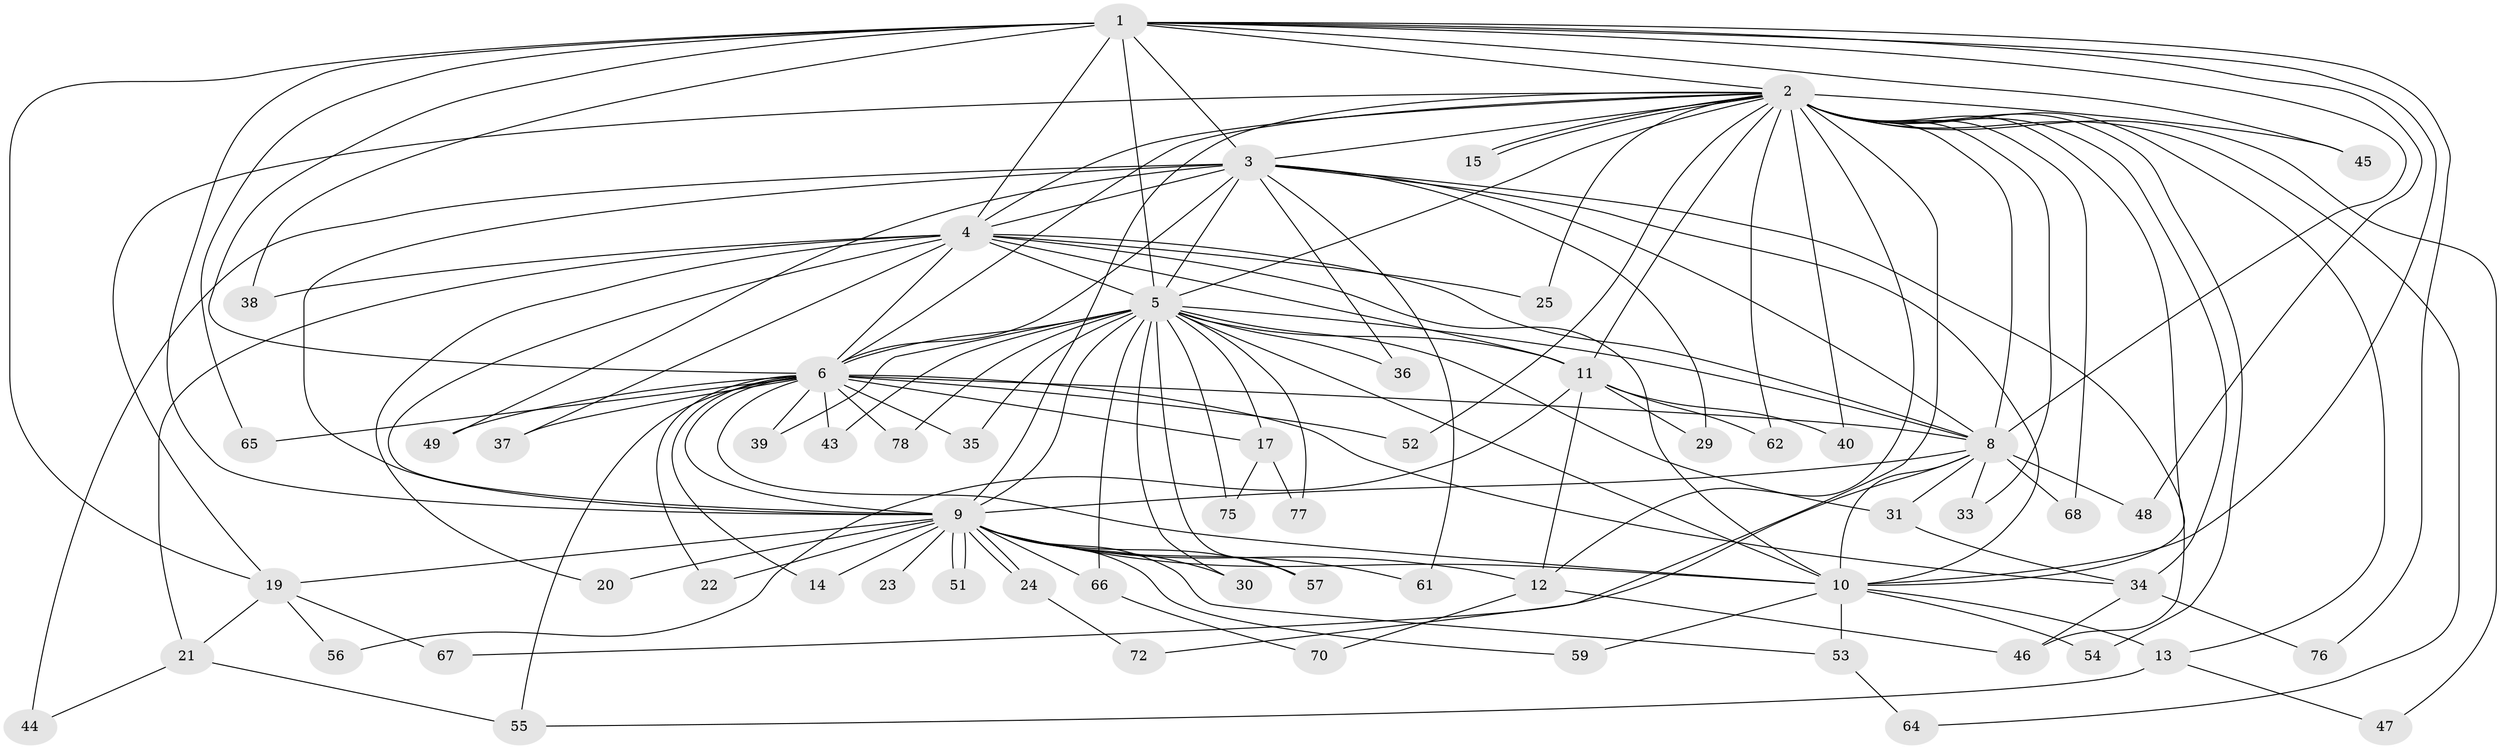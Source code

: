 // original degree distribution, {16: 0.05128205128205128, 28: 0.01282051282051282, 17: 0.01282051282051282, 19: 0.01282051282051282, 15: 0.02564102564102564, 25: 0.01282051282051282, 5: 0.05128205128205128, 2: 0.6410256410256411, 4: 0.038461538461538464, 7: 0.02564102564102564, 6: 0.02564102564102564, 3: 0.08974358974358974}
// Generated by graph-tools (version 1.1) at 2025/41/03/06/25 10:41:38]
// undirected, 61 vertices, 145 edges
graph export_dot {
graph [start="1"]
  node [color=gray90,style=filled];
  1 [super="+74"];
  2 [super="+50"];
  3 [super="+16"];
  4 [super="+32"];
  5 [super="+7"];
  6 [super="+26"];
  8 [super="+41"];
  9 [super="+18"];
  10 [super="+58"];
  11 [super="+27"];
  12 [super="+69"];
  13 [super="+28"];
  14;
  15;
  17;
  19 [super="+60"];
  20;
  21;
  22;
  23;
  24;
  25;
  29;
  30;
  31;
  33;
  34 [super="+42"];
  35;
  36;
  37;
  38;
  39;
  40;
  43 [super="+73"];
  44;
  45;
  46 [super="+71"];
  47;
  48;
  49;
  51;
  52;
  53;
  54;
  55 [super="+63"];
  56;
  57;
  59;
  61;
  62;
  64;
  65;
  66;
  67;
  68;
  70;
  72;
  75;
  76;
  77;
  78;
  1 -- 2;
  1 -- 3;
  1 -- 4 [weight=2];
  1 -- 5 [weight=2];
  1 -- 6;
  1 -- 8;
  1 -- 9;
  1 -- 10;
  1 -- 38;
  1 -- 45;
  1 -- 48;
  1 -- 65;
  1 -- 76;
  1 -- 19;
  2 -- 3;
  2 -- 4;
  2 -- 5 [weight=2];
  2 -- 6;
  2 -- 8;
  2 -- 9;
  2 -- 10;
  2 -- 11;
  2 -- 12;
  2 -- 13;
  2 -- 15;
  2 -- 15;
  2 -- 19;
  2 -- 25;
  2 -- 33;
  2 -- 40;
  2 -- 45;
  2 -- 47;
  2 -- 52;
  2 -- 54;
  2 -- 62;
  2 -- 64;
  2 -- 68;
  2 -- 72;
  2 -- 34 [weight=2];
  3 -- 4;
  3 -- 5 [weight=2];
  3 -- 6;
  3 -- 8;
  3 -- 9 [weight=2];
  3 -- 10;
  3 -- 29;
  3 -- 36;
  3 -- 44;
  3 -- 46;
  3 -- 49;
  3 -- 61;
  4 -- 5 [weight=2];
  4 -- 6;
  4 -- 8;
  4 -- 9 [weight=2];
  4 -- 10;
  4 -- 11;
  4 -- 20;
  4 -- 21;
  4 -- 25;
  4 -- 37;
  4 -- 38;
  5 -- 6 [weight=2];
  5 -- 8 [weight=2];
  5 -- 9 [weight=3];
  5 -- 10 [weight=2];
  5 -- 30;
  5 -- 31;
  5 -- 75;
  5 -- 77;
  5 -- 43;
  5 -- 66;
  5 -- 78;
  5 -- 17;
  5 -- 35;
  5 -- 36;
  5 -- 39;
  5 -- 57;
  5 -- 11;
  6 -- 8 [weight=2];
  6 -- 9;
  6 -- 10;
  6 -- 14;
  6 -- 17;
  6 -- 34;
  6 -- 35;
  6 -- 39;
  6 -- 43 [weight=2];
  6 -- 49;
  6 -- 55;
  6 -- 65;
  6 -- 52;
  6 -- 37;
  6 -- 22;
  6 -- 78;
  8 -- 9;
  8 -- 10;
  8 -- 31;
  8 -- 33;
  8 -- 48;
  8 -- 67;
  8 -- 68;
  9 -- 10;
  9 -- 14;
  9 -- 19;
  9 -- 20;
  9 -- 22 [weight=2];
  9 -- 23 [weight=2];
  9 -- 24;
  9 -- 24;
  9 -- 51;
  9 -- 51;
  9 -- 53;
  9 -- 57;
  9 -- 61;
  9 -- 66;
  9 -- 12;
  9 -- 59;
  9 -- 30;
  10 -- 13 [weight=2];
  10 -- 53 [weight=2];
  10 -- 54;
  10 -- 59;
  11 -- 12;
  11 -- 40;
  11 -- 56;
  11 -- 29;
  11 -- 62;
  12 -- 46;
  12 -- 70;
  13 -- 47;
  13 -- 55;
  17 -- 75;
  17 -- 77;
  19 -- 21;
  19 -- 56;
  19 -- 67;
  21 -- 44;
  21 -- 55;
  24 -- 72;
  31 -- 34;
  34 -- 76;
  34 -- 46;
  53 -- 64;
  66 -- 70;
}
